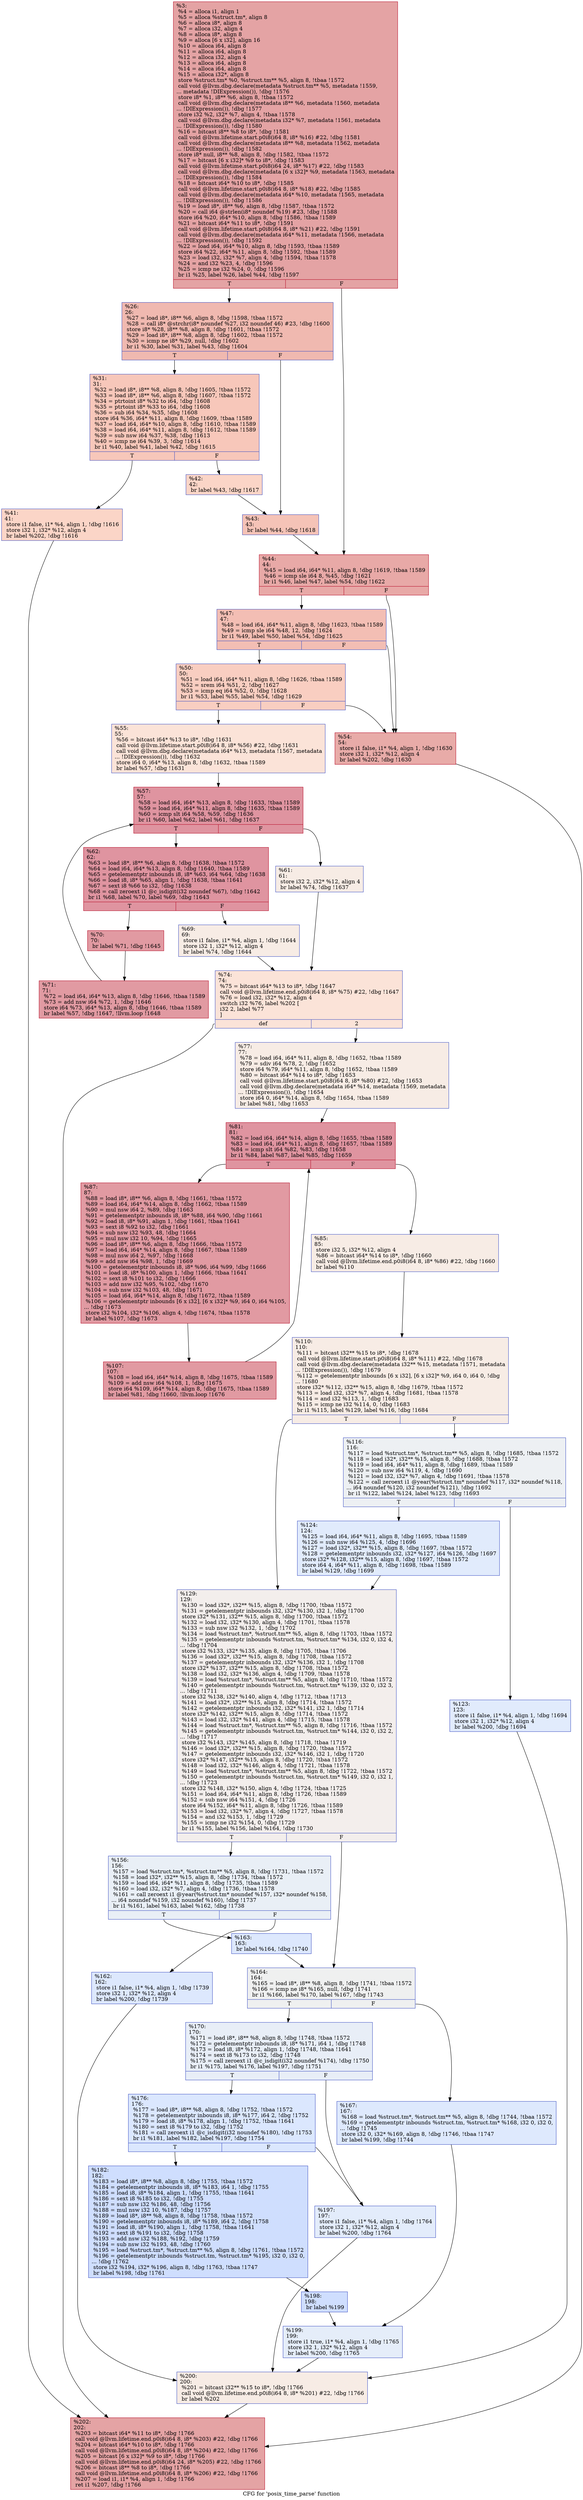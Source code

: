 digraph "CFG for 'posix_time_parse' function" {
	label="CFG for 'posix_time_parse' function";

	Node0xf61d40 [shape=record,color="#b70d28ff", style=filled, fillcolor="#c32e3170",label="{%3:\l  %4 = alloca i1, align 1\l  %5 = alloca %struct.tm*, align 8\l  %6 = alloca i8*, align 8\l  %7 = alloca i32, align 4\l  %8 = alloca i8*, align 8\l  %9 = alloca [6 x i32], align 16\l  %10 = alloca i64, align 8\l  %11 = alloca i64, align 8\l  %12 = alloca i32, align 4\l  %13 = alloca i64, align 8\l  %14 = alloca i64, align 8\l  %15 = alloca i32*, align 8\l  store %struct.tm* %0, %struct.tm** %5, align 8, !tbaa !1572\l  call void @llvm.dbg.declare(metadata %struct.tm** %5, metadata !1559,\l... metadata !DIExpression()), !dbg !1576\l  store i8* %1, i8** %6, align 8, !tbaa !1572\l  call void @llvm.dbg.declare(metadata i8** %6, metadata !1560, metadata\l... !DIExpression()), !dbg !1577\l  store i32 %2, i32* %7, align 4, !tbaa !1578\l  call void @llvm.dbg.declare(metadata i32* %7, metadata !1561, metadata\l... !DIExpression()), !dbg !1580\l  %16 = bitcast i8** %8 to i8*, !dbg !1581\l  call void @llvm.lifetime.start.p0i8(i64 8, i8* %16) #22, !dbg !1581\l  call void @llvm.dbg.declare(metadata i8** %8, metadata !1562, metadata\l... !DIExpression()), !dbg !1582\l  store i8* null, i8** %8, align 8, !dbg !1582, !tbaa !1572\l  %17 = bitcast [6 x i32]* %9 to i8*, !dbg !1583\l  call void @llvm.lifetime.start.p0i8(i64 24, i8* %17) #22, !dbg !1583\l  call void @llvm.dbg.declare(metadata [6 x i32]* %9, metadata !1563, metadata\l... !DIExpression()), !dbg !1584\l  %18 = bitcast i64* %10 to i8*, !dbg !1585\l  call void @llvm.lifetime.start.p0i8(i64 8, i8* %18) #22, !dbg !1585\l  call void @llvm.dbg.declare(metadata i64* %10, metadata !1565, metadata\l... !DIExpression()), !dbg !1586\l  %19 = load i8*, i8** %6, align 8, !dbg !1587, !tbaa !1572\l  %20 = call i64 @strlen(i8* noundef %19) #23, !dbg !1588\l  store i64 %20, i64* %10, align 8, !dbg !1586, !tbaa !1589\l  %21 = bitcast i64* %11 to i8*, !dbg !1591\l  call void @llvm.lifetime.start.p0i8(i64 8, i8* %21) #22, !dbg !1591\l  call void @llvm.dbg.declare(metadata i64* %11, metadata !1566, metadata\l... !DIExpression()), !dbg !1592\l  %22 = load i64, i64* %10, align 8, !dbg !1593, !tbaa !1589\l  store i64 %22, i64* %11, align 8, !dbg !1592, !tbaa !1589\l  %23 = load i32, i32* %7, align 4, !dbg !1594, !tbaa !1578\l  %24 = and i32 %23, 4, !dbg !1596\l  %25 = icmp ne i32 %24, 0, !dbg !1596\l  br i1 %25, label %26, label %44, !dbg !1597\l|{<s0>T|<s1>F}}"];
	Node0xf61d40:s0 -> Node0xf61f20;
	Node0xf61d40:s1 -> Node0xf620b0;
	Node0xf61f20 [shape=record,color="#3d50c3ff", style=filled, fillcolor="#de614d70",label="{%26:\l26:                                               \l  %27 = load i8*, i8** %6, align 8, !dbg !1598, !tbaa !1572\l  %28 = call i8* @strchr(i8* noundef %27, i32 noundef 46) #23, !dbg !1600\l  store i8* %28, i8** %8, align 8, !dbg !1601, !tbaa !1572\l  %29 = load i8*, i8** %8, align 8, !dbg !1602, !tbaa !1572\l  %30 = icmp ne i8* %29, null, !dbg !1602\l  br i1 %30, label %31, label %43, !dbg !1604\l|{<s0>T|<s1>F}}"];
	Node0xf61f20:s0 -> Node0xf61f70;
	Node0xf61f20:s1 -> Node0xf62060;
	Node0xf61f70 [shape=record,color="#3d50c3ff", style=filled, fillcolor="#ec7f6370",label="{%31:\l31:                                               \l  %32 = load i8*, i8** %8, align 8, !dbg !1605, !tbaa !1572\l  %33 = load i8*, i8** %6, align 8, !dbg !1607, !tbaa !1572\l  %34 = ptrtoint i8* %32 to i64, !dbg !1608\l  %35 = ptrtoint i8* %33 to i64, !dbg !1608\l  %36 = sub i64 %34, %35, !dbg !1608\l  store i64 %36, i64* %11, align 8, !dbg !1609, !tbaa !1589\l  %37 = load i64, i64* %10, align 8, !dbg !1610, !tbaa !1589\l  %38 = load i64, i64* %11, align 8, !dbg !1612, !tbaa !1589\l  %39 = sub nsw i64 %37, %38, !dbg !1613\l  %40 = icmp ne i64 %39, 3, !dbg !1614\l  br i1 %40, label %41, label %42, !dbg !1615\l|{<s0>T|<s1>F}}"];
	Node0xf61f70:s0 -> Node0xf61fc0;
	Node0xf61f70:s1 -> Node0xf62010;
	Node0xf61fc0 [shape=record,color="#3d50c3ff", style=filled, fillcolor="#f5a08170",label="{%41:\l41:                                               \l  store i1 false, i1* %4, align 1, !dbg !1616\l  store i32 1, i32* %12, align 4\l  br label %202, !dbg !1616\l}"];
	Node0xf61fc0 -> Node0xf62b50;
	Node0xf62010 [shape=record,color="#3d50c3ff", style=filled, fillcolor="#f5a08170",label="{%42:\l42:                                               \l  br label %43, !dbg !1617\l}"];
	Node0xf62010 -> Node0xf62060;
	Node0xf62060 [shape=record,color="#3d50c3ff", style=filled, fillcolor="#e8765c70",label="{%43:\l43:                                               \l  br label %44, !dbg !1618\l}"];
	Node0xf62060 -> Node0xf620b0;
	Node0xf620b0 [shape=record,color="#b70d28ff", style=filled, fillcolor="#ca3b3770",label="{%44:\l44:                                               \l  %45 = load i64, i64* %11, align 8, !dbg !1619, !tbaa !1589\l  %46 = icmp sle i64 8, %45, !dbg !1621\l  br i1 %46, label %47, label %54, !dbg !1622\l|{<s0>T|<s1>F}}"];
	Node0xf620b0:s0 -> Node0xf62100;
	Node0xf620b0:s1 -> Node0xf621a0;
	Node0xf62100 [shape=record,color="#3d50c3ff", style=filled, fillcolor="#e36c5570",label="{%47:\l47:                                               \l  %48 = load i64, i64* %11, align 8, !dbg !1623, !tbaa !1589\l  %49 = icmp sle i64 %48, 12, !dbg !1624\l  br i1 %49, label %50, label %54, !dbg !1625\l|{<s0>T|<s1>F}}"];
	Node0xf62100:s0 -> Node0xf62150;
	Node0xf62100:s1 -> Node0xf621a0;
	Node0xf62150 [shape=record,color="#3d50c3ff", style=filled, fillcolor="#f2907270",label="{%50:\l50:                                               \l  %51 = load i64, i64* %11, align 8, !dbg !1626, !tbaa !1589\l  %52 = srem i64 %51, 2, !dbg !1627\l  %53 = icmp eq i64 %52, 0, !dbg !1628\l  br i1 %53, label %55, label %54, !dbg !1629\l|{<s0>T|<s1>F}}"];
	Node0xf62150:s0 -> Node0xf621f0;
	Node0xf62150:s1 -> Node0xf621a0;
	Node0xf621a0 [shape=record,color="#b70d28ff", style=filled, fillcolor="#cc403a70",label="{%54:\l54:                                               \l  store i1 false, i1* %4, align 1, !dbg !1630\l  store i32 1, i32* %12, align 4\l  br label %202, !dbg !1630\l}"];
	Node0xf621a0 -> Node0xf62b50;
	Node0xf621f0 [shape=record,color="#3d50c3ff", style=filled, fillcolor="#f6bfa670",label="{%55:\l55:                                               \l  %56 = bitcast i64* %13 to i8*, !dbg !1631\l  call void @llvm.lifetime.start.p0i8(i64 8, i8* %56) #22, !dbg !1631\l  call void @llvm.dbg.declare(metadata i64* %13, metadata !1567, metadata\l... !DIExpression()), !dbg !1632\l  store i64 0, i64* %13, align 8, !dbg !1632, !tbaa !1589\l  br label %57, !dbg !1631\l}"];
	Node0xf621f0 -> Node0xf62240;
	Node0xf62240 [shape=record,color="#b70d28ff", style=filled, fillcolor="#b70d2870",label="{%57:\l57:                                               \l  %58 = load i64, i64* %13, align 8, !dbg !1633, !tbaa !1589\l  %59 = load i64, i64* %11, align 8, !dbg !1635, !tbaa !1589\l  %60 = icmp slt i64 %58, %59, !dbg !1636\l  br i1 %60, label %62, label %61, !dbg !1637\l|{<s0>T|<s1>F}}"];
	Node0xf62240:s0 -> Node0xf622e0;
	Node0xf62240:s1 -> Node0xf62290;
	Node0xf62290 [shape=record,color="#3d50c3ff", style=filled, fillcolor="#ecd3c570",label="{%61:\l61:                                               \l  store i32 2, i32* %12, align 4\l  br label %74, !dbg !1637\l}"];
	Node0xf62290 -> Node0xf62420;
	Node0xf622e0 [shape=record,color="#b70d28ff", style=filled, fillcolor="#b70d2870",label="{%62:\l62:                                               \l  %63 = load i8*, i8** %6, align 8, !dbg !1638, !tbaa !1572\l  %64 = load i64, i64* %13, align 8, !dbg !1640, !tbaa !1589\l  %65 = getelementptr inbounds i8, i8* %63, i64 %64, !dbg !1638\l  %66 = load i8, i8* %65, align 1, !dbg !1638, !tbaa !1641\l  %67 = sext i8 %66 to i32, !dbg !1638\l  %68 = call zeroext i1 @c_isdigit(i32 noundef %67), !dbg !1642\l  br i1 %68, label %70, label %69, !dbg !1643\l|{<s0>T|<s1>F}}"];
	Node0xf622e0:s0 -> Node0xf62380;
	Node0xf622e0:s1 -> Node0xf62330;
	Node0xf62330 [shape=record,color="#3d50c3ff", style=filled, fillcolor="#ecd3c570",label="{%69:\l69:                                               \l  store i1 false, i1* %4, align 1, !dbg !1644\l  store i32 1, i32* %12, align 4\l  br label %74, !dbg !1644\l}"];
	Node0xf62330 -> Node0xf62420;
	Node0xf62380 [shape=record,color="#b70d28ff", style=filled, fillcolor="#bb1b2c70",label="{%70:\l70:                                               \l  br label %71, !dbg !1645\l}"];
	Node0xf62380 -> Node0xf623d0;
	Node0xf623d0 [shape=record,color="#b70d28ff", style=filled, fillcolor="#bb1b2c70",label="{%71:\l71:                                               \l  %72 = load i64, i64* %13, align 8, !dbg !1646, !tbaa !1589\l  %73 = add nsw i64 %72, 1, !dbg !1646\l  store i64 %73, i64* %13, align 8, !dbg !1646, !tbaa !1589\l  br label %57, !dbg !1647, !llvm.loop !1648\l}"];
	Node0xf623d0 -> Node0xf62240;
	Node0xf62420 [shape=record,color="#3d50c3ff", style=filled, fillcolor="#f6bfa670",label="{%74:\l74:                                               \l  %75 = bitcast i64* %13 to i8*, !dbg !1647\l  call void @llvm.lifetime.end.p0i8(i64 8, i8* %75) #22, !dbg !1647\l  %76 = load i32, i32* %12, align 4\l  switch i32 %76, label %202 [\l    i32 2, label %77\l  ]\l|{<s0>def|<s1>2}}"];
	Node0xf62420:s0 -> Node0xf62b50;
	Node0xf62420:s1 -> Node0xf62470;
	Node0xf62470 [shape=record,color="#3d50c3ff", style=filled, fillcolor="#ecd3c570",label="{%77:\l77:                                               \l  %78 = load i64, i64* %11, align 8, !dbg !1652, !tbaa !1589\l  %79 = sdiv i64 %78, 2, !dbg !1652\l  store i64 %79, i64* %11, align 8, !dbg !1652, !tbaa !1589\l  %80 = bitcast i64* %14 to i8*, !dbg !1653\l  call void @llvm.lifetime.start.p0i8(i64 8, i8* %80) #22, !dbg !1653\l  call void @llvm.dbg.declare(metadata i64* %14, metadata !1569, metadata\l... !DIExpression()), !dbg !1654\l  store i64 0, i64* %14, align 8, !dbg !1654, !tbaa !1589\l  br label %81, !dbg !1653\l}"];
	Node0xf62470 -> Node0xf624c0;
	Node0xf624c0 [shape=record,color="#b70d28ff", style=filled, fillcolor="#b70d2870",label="{%81:\l81:                                               \l  %82 = load i64, i64* %14, align 8, !dbg !1655, !tbaa !1589\l  %83 = load i64, i64* %11, align 8, !dbg !1657, !tbaa !1589\l  %84 = icmp slt i64 %82, %83, !dbg !1658\l  br i1 %84, label %87, label %85, !dbg !1659\l|{<s0>T|<s1>F}}"];
	Node0xf624c0:s0 -> Node0xf62560;
	Node0xf624c0:s1 -> Node0xf62510;
	Node0xf62510 [shape=record,color="#3d50c3ff", style=filled, fillcolor="#ecd3c570",label="{%85:\l85:                                               \l  store i32 5, i32* %12, align 4\l  %86 = bitcast i64* %14 to i8*, !dbg !1660\l  call void @llvm.lifetime.end.p0i8(i64 8, i8* %86) #22, !dbg !1660\l  br label %110\l}"];
	Node0xf62510 -> Node0xf62600;
	Node0xf62560 [shape=record,color="#b70d28ff", style=filled, fillcolor="#bb1b2c70",label="{%87:\l87:                                               \l  %88 = load i8*, i8** %6, align 8, !dbg !1661, !tbaa !1572\l  %89 = load i64, i64* %14, align 8, !dbg !1662, !tbaa !1589\l  %90 = mul nsw i64 2, %89, !dbg !1663\l  %91 = getelementptr inbounds i8, i8* %88, i64 %90, !dbg !1661\l  %92 = load i8, i8* %91, align 1, !dbg !1661, !tbaa !1641\l  %93 = sext i8 %92 to i32, !dbg !1661\l  %94 = sub nsw i32 %93, 48, !dbg !1664\l  %95 = mul nsw i32 10, %94, !dbg !1665\l  %96 = load i8*, i8** %6, align 8, !dbg !1666, !tbaa !1572\l  %97 = load i64, i64* %14, align 8, !dbg !1667, !tbaa !1589\l  %98 = mul nsw i64 2, %97, !dbg !1668\l  %99 = add nsw i64 %98, 1, !dbg !1669\l  %100 = getelementptr inbounds i8, i8* %96, i64 %99, !dbg !1666\l  %101 = load i8, i8* %100, align 1, !dbg !1666, !tbaa !1641\l  %102 = sext i8 %101 to i32, !dbg !1666\l  %103 = add nsw i32 %95, %102, !dbg !1670\l  %104 = sub nsw i32 %103, 48, !dbg !1671\l  %105 = load i64, i64* %14, align 8, !dbg !1672, !tbaa !1589\l  %106 = getelementptr inbounds [6 x i32], [6 x i32]* %9, i64 0, i64 %105,\l... !dbg !1673\l  store i32 %104, i32* %106, align 4, !dbg !1674, !tbaa !1578\l  br label %107, !dbg !1673\l}"];
	Node0xf62560 -> Node0xf625b0;
	Node0xf625b0 [shape=record,color="#b70d28ff", style=filled, fillcolor="#bb1b2c70",label="{%107:\l107:                                              \l  %108 = load i64, i64* %14, align 8, !dbg !1675, !tbaa !1589\l  %109 = add nsw i64 %108, 1, !dbg !1675\l  store i64 %109, i64* %14, align 8, !dbg !1675, !tbaa !1589\l  br label %81, !dbg !1660, !llvm.loop !1676\l}"];
	Node0xf625b0 -> Node0xf624c0;
	Node0xf62600 [shape=record,color="#3d50c3ff", style=filled, fillcolor="#ecd3c570",label="{%110:\l110:                                              \l  %111 = bitcast i32** %15 to i8*, !dbg !1678\l  call void @llvm.lifetime.start.p0i8(i64 8, i8* %111) #22, !dbg !1678\l  call void @llvm.dbg.declare(metadata i32** %15, metadata !1571, metadata\l... !DIExpression()), !dbg !1679\l  %112 = getelementptr inbounds [6 x i32], [6 x i32]* %9, i64 0, i64 0, !dbg\l... !1680\l  store i32* %112, i32** %15, align 8, !dbg !1679, !tbaa !1572\l  %113 = load i32, i32* %7, align 4, !dbg !1681, !tbaa !1578\l  %114 = and i32 %113, 1, !dbg !1683\l  %115 = icmp ne i32 %114, 0, !dbg !1683\l  br i1 %115, label %129, label %116, !dbg !1684\l|{<s0>T|<s1>F}}"];
	Node0xf62600:s0 -> Node0xf62740;
	Node0xf62600:s1 -> Node0xf62650;
	Node0xf62650 [shape=record,color="#3d50c3ff", style=filled, fillcolor="#d6dce470",label="{%116:\l116:                                              \l  %117 = load %struct.tm*, %struct.tm** %5, align 8, !dbg !1685, !tbaa !1572\l  %118 = load i32*, i32** %15, align 8, !dbg !1688, !tbaa !1572\l  %119 = load i64, i64* %11, align 8, !dbg !1689, !tbaa !1589\l  %120 = sub nsw i64 %119, 4, !dbg !1690\l  %121 = load i32, i32* %7, align 4, !dbg !1691, !tbaa !1578\l  %122 = call zeroext i1 @year(%struct.tm* noundef %117, i32* noundef %118,\l... i64 noundef %120, i32 noundef %121), !dbg !1692\l  br i1 %122, label %124, label %123, !dbg !1693\l|{<s0>T|<s1>F}}"];
	Node0xf62650:s0 -> Node0xf626f0;
	Node0xf62650:s1 -> Node0xf626a0;
	Node0xf626a0 [shape=record,color="#3d50c3ff", style=filled, fillcolor="#bbd1f870",label="{%123:\l123:                                              \l  store i1 false, i1* %4, align 1, !dbg !1694\l  store i32 1, i32* %12, align 4\l  br label %200, !dbg !1694\l}"];
	Node0xf626a0 -> Node0xf62b00;
	Node0xf626f0 [shape=record,color="#3d50c3ff", style=filled, fillcolor="#bbd1f870",label="{%124:\l124:                                              \l  %125 = load i64, i64* %11, align 8, !dbg !1695, !tbaa !1589\l  %126 = sub nsw i64 %125, 4, !dbg !1696\l  %127 = load i32*, i32** %15, align 8, !dbg !1697, !tbaa !1572\l  %128 = getelementptr inbounds i32, i32* %127, i64 %126, !dbg !1697\l  store i32* %128, i32** %15, align 8, !dbg !1697, !tbaa !1572\l  store i64 4, i64* %11, align 8, !dbg !1698, !tbaa !1589\l  br label %129, !dbg !1699\l}"];
	Node0xf626f0 -> Node0xf62740;
	Node0xf62740 [shape=record,color="#3d50c3ff", style=filled, fillcolor="#e3d9d370",label="{%129:\l129:                                              \l  %130 = load i32*, i32** %15, align 8, !dbg !1700, !tbaa !1572\l  %131 = getelementptr inbounds i32, i32* %130, i32 1, !dbg !1700\l  store i32* %131, i32** %15, align 8, !dbg !1700, !tbaa !1572\l  %132 = load i32, i32* %130, align 4, !dbg !1701, !tbaa !1578\l  %133 = sub nsw i32 %132, 1, !dbg !1702\l  %134 = load %struct.tm*, %struct.tm** %5, align 8, !dbg !1703, !tbaa !1572\l  %135 = getelementptr inbounds %struct.tm, %struct.tm* %134, i32 0, i32 4,\l... !dbg !1704\l  store i32 %133, i32* %135, align 8, !dbg !1705, !tbaa !1706\l  %136 = load i32*, i32** %15, align 8, !dbg !1708, !tbaa !1572\l  %137 = getelementptr inbounds i32, i32* %136, i32 1, !dbg !1708\l  store i32* %137, i32** %15, align 8, !dbg !1708, !tbaa !1572\l  %138 = load i32, i32* %136, align 4, !dbg !1709, !tbaa !1578\l  %139 = load %struct.tm*, %struct.tm** %5, align 8, !dbg !1710, !tbaa !1572\l  %140 = getelementptr inbounds %struct.tm, %struct.tm* %139, i32 0, i32 3,\l... !dbg !1711\l  store i32 %138, i32* %140, align 4, !dbg !1712, !tbaa !1713\l  %141 = load i32*, i32** %15, align 8, !dbg !1714, !tbaa !1572\l  %142 = getelementptr inbounds i32, i32* %141, i32 1, !dbg !1714\l  store i32* %142, i32** %15, align 8, !dbg !1714, !tbaa !1572\l  %143 = load i32, i32* %141, align 4, !dbg !1715, !tbaa !1578\l  %144 = load %struct.tm*, %struct.tm** %5, align 8, !dbg !1716, !tbaa !1572\l  %145 = getelementptr inbounds %struct.tm, %struct.tm* %144, i32 0, i32 2,\l... !dbg !1717\l  store i32 %143, i32* %145, align 8, !dbg !1718, !tbaa !1719\l  %146 = load i32*, i32** %15, align 8, !dbg !1720, !tbaa !1572\l  %147 = getelementptr inbounds i32, i32* %146, i32 1, !dbg !1720\l  store i32* %147, i32** %15, align 8, !dbg !1720, !tbaa !1572\l  %148 = load i32, i32* %146, align 4, !dbg !1721, !tbaa !1578\l  %149 = load %struct.tm*, %struct.tm** %5, align 8, !dbg !1722, !tbaa !1572\l  %150 = getelementptr inbounds %struct.tm, %struct.tm* %149, i32 0, i32 1,\l... !dbg !1723\l  store i32 %148, i32* %150, align 4, !dbg !1724, !tbaa !1725\l  %151 = load i64, i64* %11, align 8, !dbg !1726, !tbaa !1589\l  %152 = sub nsw i64 %151, 4, !dbg !1726\l  store i64 %152, i64* %11, align 8, !dbg !1726, !tbaa !1589\l  %153 = load i32, i32* %7, align 4, !dbg !1727, !tbaa !1578\l  %154 = and i32 %153, 1, !dbg !1729\l  %155 = icmp ne i32 %154, 0, !dbg !1729\l  br i1 %155, label %156, label %164, !dbg !1730\l|{<s0>T|<s1>F}}"];
	Node0xf62740:s0 -> Node0xf62790;
	Node0xf62740:s1 -> Node0xf62880;
	Node0xf62790 [shape=record,color="#3d50c3ff", style=filled, fillcolor="#cedaeb70",label="{%156:\l156:                                              \l  %157 = load %struct.tm*, %struct.tm** %5, align 8, !dbg !1731, !tbaa !1572\l  %158 = load i32*, i32** %15, align 8, !dbg !1734, !tbaa !1572\l  %159 = load i64, i64* %11, align 8, !dbg !1735, !tbaa !1589\l  %160 = load i32, i32* %7, align 4, !dbg !1736, !tbaa !1578\l  %161 = call zeroext i1 @year(%struct.tm* noundef %157, i32* noundef %158,\l... i64 noundef %159, i32 noundef %160), !dbg !1737\l  br i1 %161, label %163, label %162, !dbg !1738\l|{<s0>T|<s1>F}}"];
	Node0xf62790:s0 -> Node0xf62830;
	Node0xf62790:s1 -> Node0xf627e0;
	Node0xf627e0 [shape=record,color="#3d50c3ff", style=filled, fillcolor="#b2ccfb70",label="{%162:\l162:                                              \l  store i1 false, i1* %4, align 1, !dbg !1739\l  store i32 1, i32* %12, align 4\l  br label %200, !dbg !1739\l}"];
	Node0xf627e0 -> Node0xf62b00;
	Node0xf62830 [shape=record,color="#3d50c3ff", style=filled, fillcolor="#b2ccfb70",label="{%163:\l163:                                              \l  br label %164, !dbg !1740\l}"];
	Node0xf62830 -> Node0xf62880;
	Node0xf62880 [shape=record,color="#3d50c3ff", style=filled, fillcolor="#dbdcde70",label="{%164:\l164:                                              \l  %165 = load i8*, i8** %8, align 8, !dbg !1741, !tbaa !1572\l  %166 = icmp ne i8* %165, null, !dbg !1741\l  br i1 %166, label %170, label %167, !dbg !1743\l|{<s0>T|<s1>F}}"];
	Node0xf62880:s0 -> Node0xf62920;
	Node0xf62880:s1 -> Node0xf628d0;
	Node0xf628d0 [shape=record,color="#3d50c3ff", style=filled, fillcolor="#b5cdfa70",label="{%167:\l167:                                              \l  %168 = load %struct.tm*, %struct.tm** %5, align 8, !dbg !1744, !tbaa !1572\l  %169 = getelementptr inbounds %struct.tm, %struct.tm* %168, i32 0, i32 0,\l... !dbg !1745\l  store i32 0, i32* %169, align 8, !dbg !1746, !tbaa !1747\l  br label %199, !dbg !1744\l}"];
	Node0xf628d0 -> Node0xf62ab0;
	Node0xf62920 [shape=record,color="#3d50c3ff", style=filled, fillcolor="#cbd8ee70",label="{%170:\l170:                                              \l  %171 = load i8*, i8** %8, align 8, !dbg !1748, !tbaa !1572\l  %172 = getelementptr inbounds i8, i8* %171, i64 1, !dbg !1748\l  %173 = load i8, i8* %172, align 1, !dbg !1748, !tbaa !1641\l  %174 = sext i8 %173 to i32, !dbg !1748\l  %175 = call zeroext i1 @c_isdigit(i32 noundef %174), !dbg !1750\l  br i1 %175, label %176, label %197, !dbg !1751\l|{<s0>T|<s1>F}}"];
	Node0xf62920:s0 -> Node0xf62970;
	Node0xf62920:s1 -> Node0xf62a10;
	Node0xf62970 [shape=record,color="#3d50c3ff", style=filled, fillcolor="#aec9fc70",label="{%176:\l176:                                              \l  %177 = load i8*, i8** %8, align 8, !dbg !1752, !tbaa !1572\l  %178 = getelementptr inbounds i8, i8* %177, i64 2, !dbg !1752\l  %179 = load i8, i8* %178, align 1, !dbg !1752, !tbaa !1641\l  %180 = sext i8 %179 to i32, !dbg !1752\l  %181 = call zeroext i1 @c_isdigit(i32 noundef %180), !dbg !1753\l  br i1 %181, label %182, label %197, !dbg !1754\l|{<s0>T|<s1>F}}"];
	Node0xf62970:s0 -> Node0xf629c0;
	Node0xf62970:s1 -> Node0xf62a10;
	Node0xf629c0 [shape=record,color="#3d50c3ff", style=filled, fillcolor="#93b5fe70",label="{%182:\l182:                                              \l  %183 = load i8*, i8** %8, align 8, !dbg !1755, !tbaa !1572\l  %184 = getelementptr inbounds i8, i8* %183, i64 1, !dbg !1755\l  %185 = load i8, i8* %184, align 1, !dbg !1755, !tbaa !1641\l  %186 = sext i8 %185 to i32, !dbg !1755\l  %187 = sub nsw i32 %186, 48, !dbg !1756\l  %188 = mul nsw i32 10, %187, !dbg !1757\l  %189 = load i8*, i8** %8, align 8, !dbg !1758, !tbaa !1572\l  %190 = getelementptr inbounds i8, i8* %189, i64 2, !dbg !1758\l  %191 = load i8, i8* %190, align 1, !dbg !1758, !tbaa !1641\l  %192 = sext i8 %191 to i32, !dbg !1758\l  %193 = add nsw i32 %188, %192, !dbg !1759\l  %194 = sub nsw i32 %193, 48, !dbg !1760\l  %195 = load %struct.tm*, %struct.tm** %5, align 8, !dbg !1761, !tbaa !1572\l  %196 = getelementptr inbounds %struct.tm, %struct.tm* %195, i32 0, i32 0,\l... !dbg !1762\l  store i32 %194, i32* %196, align 8, !dbg !1763, !tbaa !1747\l  br label %198, !dbg !1761\l}"];
	Node0xf629c0 -> Node0xf62a60;
	Node0xf62a10 [shape=record,color="#3d50c3ff", style=filled, fillcolor="#bfd3f670",label="{%197:\l197:                                              \l  store i1 false, i1* %4, align 1, !dbg !1764\l  store i32 1, i32* %12, align 4\l  br label %200, !dbg !1764\l}"];
	Node0xf62a10 -> Node0xf62b00;
	Node0xf62a60 [shape=record,color="#3d50c3ff", style=filled, fillcolor="#93b5fe70",label="{%198:\l198:                                              \l  br label %199\l}"];
	Node0xf62a60 -> Node0xf62ab0;
	Node0xf62ab0 [shape=record,color="#3d50c3ff", style=filled, fillcolor="#c5d6f270",label="{%199:\l199:                                              \l  store i1 true, i1* %4, align 1, !dbg !1765\l  store i32 1, i32* %12, align 4\l  br label %200, !dbg !1765\l}"];
	Node0xf62ab0 -> Node0xf62b00;
	Node0xf62b00 [shape=record,color="#3d50c3ff", style=filled, fillcolor="#ecd3c570",label="{%200:\l200:                                              \l  %201 = bitcast i32** %15 to i8*, !dbg !1766\l  call void @llvm.lifetime.end.p0i8(i64 8, i8* %201) #22, !dbg !1766\l  br label %202\l}"];
	Node0xf62b00 -> Node0xf62b50;
	Node0xf62b50 [shape=record,color="#b70d28ff", style=filled, fillcolor="#c32e3170",label="{%202:\l202:                                              \l  %203 = bitcast i64* %11 to i8*, !dbg !1766\l  call void @llvm.lifetime.end.p0i8(i64 8, i8* %203) #22, !dbg !1766\l  %204 = bitcast i64* %10 to i8*, !dbg !1766\l  call void @llvm.lifetime.end.p0i8(i64 8, i8* %204) #22, !dbg !1766\l  %205 = bitcast [6 x i32]* %9 to i8*, !dbg !1766\l  call void @llvm.lifetime.end.p0i8(i64 24, i8* %205) #22, !dbg !1766\l  %206 = bitcast i8** %8 to i8*, !dbg !1766\l  call void @llvm.lifetime.end.p0i8(i64 8, i8* %206) #22, !dbg !1766\l  %207 = load i1, i1* %4, align 1, !dbg !1766\l  ret i1 %207, !dbg !1766\l}"];
}
